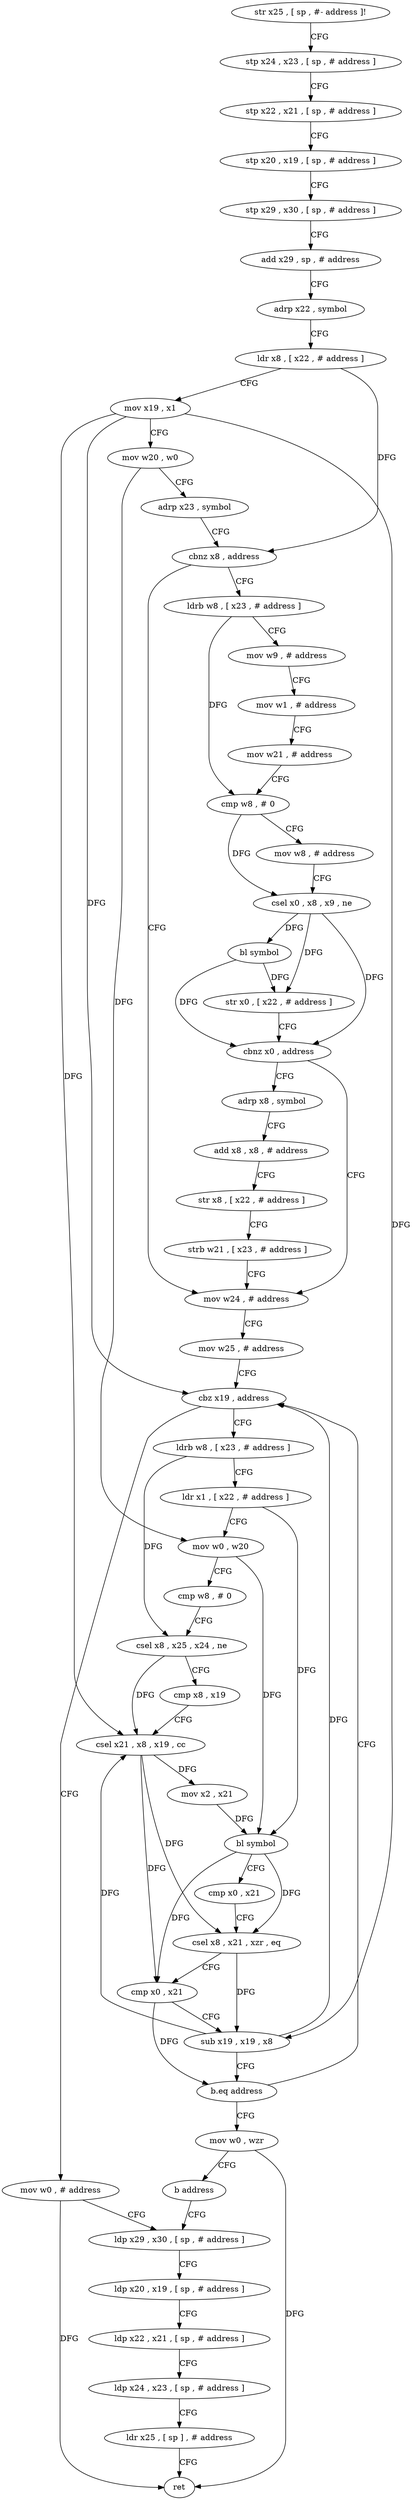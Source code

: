 digraph "func" {
"4227536" [label = "str x25 , [ sp , #- address ]!" ]
"4227540" [label = "stp x24 , x23 , [ sp , # address ]" ]
"4227544" [label = "stp x22 , x21 , [ sp , # address ]" ]
"4227548" [label = "stp x20 , x19 , [ sp , # address ]" ]
"4227552" [label = "stp x29 , x30 , [ sp , # address ]" ]
"4227556" [label = "add x29 , sp , # address" ]
"4227560" [label = "adrp x22 , symbol" ]
"4227564" [label = "ldr x8 , [ x22 , # address ]" ]
"4227568" [label = "mov x19 , x1" ]
"4227572" [label = "mov w20 , w0" ]
"4227576" [label = "adrp x23 , symbol" ]
"4227580" [label = "cbnz x8 , address" ]
"4227640" [label = "mov w24 , # address" ]
"4227584" [label = "ldrb w8 , [ x23 , # address ]" ]
"4227644" [label = "mov w25 , # address" ]
"4227648" [label = "cbz x19 , address" ]
"4227588" [label = "mov w9 , # address" ]
"4227592" [label = "mov w1 , # address" ]
"4227596" [label = "mov w21 , # address" ]
"4227600" [label = "cmp w8 , # 0" ]
"4227604" [label = "mov w8 , # address" ]
"4227608" [label = "csel x0 , x8 , x9 , ne" ]
"4227612" [label = "bl symbol" ]
"4227616" [label = "str x0 , [ x22 , # address ]" ]
"4227620" [label = "cbnz x0 , address" ]
"4227624" [label = "adrp x8 , symbol" ]
"4227716" [label = "mov w0 , # address" ]
"4227720" [label = "ldp x29 , x30 , [ sp , # address ]" ]
"4227652" [label = "ldrb w8 , [ x23 , # address ]" ]
"4227656" [label = "ldr x1 , [ x22 , # address ]" ]
"4227660" [label = "mov w0 , w20" ]
"4227664" [label = "cmp w8 , # 0" ]
"4227668" [label = "csel x8 , x25 , x24 , ne" ]
"4227672" [label = "cmp x8 , x19" ]
"4227676" [label = "csel x21 , x8 , x19 , cc" ]
"4227680" [label = "mov x2 , x21" ]
"4227684" [label = "bl symbol" ]
"4227688" [label = "cmp x0 , x21" ]
"4227692" [label = "csel x8 , x21 , xzr , eq" ]
"4227696" [label = "cmp x0 , x21" ]
"4227700" [label = "sub x19 , x19 , x8" ]
"4227704" [label = "b.eq address" ]
"4227708" [label = "mov w0 , wzr" ]
"4227628" [label = "add x8 , x8 , # address" ]
"4227632" [label = "str x8 , [ x22 , # address ]" ]
"4227636" [label = "strb w21 , [ x23 , # address ]" ]
"4227712" [label = "b address" ]
"4227724" [label = "ldp x20 , x19 , [ sp , # address ]" ]
"4227728" [label = "ldp x22 , x21 , [ sp , # address ]" ]
"4227732" [label = "ldp x24 , x23 , [ sp , # address ]" ]
"4227736" [label = "ldr x25 , [ sp ] , # address" ]
"4227740" [label = "ret" ]
"4227536" -> "4227540" [ label = "CFG" ]
"4227540" -> "4227544" [ label = "CFG" ]
"4227544" -> "4227548" [ label = "CFG" ]
"4227548" -> "4227552" [ label = "CFG" ]
"4227552" -> "4227556" [ label = "CFG" ]
"4227556" -> "4227560" [ label = "CFG" ]
"4227560" -> "4227564" [ label = "CFG" ]
"4227564" -> "4227568" [ label = "CFG" ]
"4227564" -> "4227580" [ label = "DFG" ]
"4227568" -> "4227572" [ label = "CFG" ]
"4227568" -> "4227648" [ label = "DFG" ]
"4227568" -> "4227676" [ label = "DFG" ]
"4227568" -> "4227700" [ label = "DFG" ]
"4227572" -> "4227576" [ label = "CFG" ]
"4227572" -> "4227660" [ label = "DFG" ]
"4227576" -> "4227580" [ label = "CFG" ]
"4227580" -> "4227640" [ label = "CFG" ]
"4227580" -> "4227584" [ label = "CFG" ]
"4227640" -> "4227644" [ label = "CFG" ]
"4227584" -> "4227588" [ label = "CFG" ]
"4227584" -> "4227600" [ label = "DFG" ]
"4227644" -> "4227648" [ label = "CFG" ]
"4227648" -> "4227716" [ label = "CFG" ]
"4227648" -> "4227652" [ label = "CFG" ]
"4227588" -> "4227592" [ label = "CFG" ]
"4227592" -> "4227596" [ label = "CFG" ]
"4227596" -> "4227600" [ label = "CFG" ]
"4227600" -> "4227604" [ label = "CFG" ]
"4227600" -> "4227608" [ label = "DFG" ]
"4227604" -> "4227608" [ label = "CFG" ]
"4227608" -> "4227612" [ label = "DFG" ]
"4227608" -> "4227616" [ label = "DFG" ]
"4227608" -> "4227620" [ label = "DFG" ]
"4227612" -> "4227616" [ label = "DFG" ]
"4227612" -> "4227620" [ label = "DFG" ]
"4227616" -> "4227620" [ label = "CFG" ]
"4227620" -> "4227640" [ label = "CFG" ]
"4227620" -> "4227624" [ label = "CFG" ]
"4227624" -> "4227628" [ label = "CFG" ]
"4227716" -> "4227720" [ label = "CFG" ]
"4227716" -> "4227740" [ label = "DFG" ]
"4227720" -> "4227724" [ label = "CFG" ]
"4227652" -> "4227656" [ label = "CFG" ]
"4227652" -> "4227668" [ label = "DFG" ]
"4227656" -> "4227660" [ label = "CFG" ]
"4227656" -> "4227684" [ label = "DFG" ]
"4227660" -> "4227664" [ label = "CFG" ]
"4227660" -> "4227684" [ label = "DFG" ]
"4227664" -> "4227668" [ label = "CFG" ]
"4227668" -> "4227672" [ label = "CFG" ]
"4227668" -> "4227676" [ label = "DFG" ]
"4227672" -> "4227676" [ label = "CFG" ]
"4227676" -> "4227680" [ label = "DFG" ]
"4227676" -> "4227692" [ label = "DFG" ]
"4227676" -> "4227696" [ label = "DFG" ]
"4227680" -> "4227684" [ label = "DFG" ]
"4227684" -> "4227688" [ label = "CFG" ]
"4227684" -> "4227692" [ label = "DFG" ]
"4227684" -> "4227696" [ label = "DFG" ]
"4227688" -> "4227692" [ label = "CFG" ]
"4227692" -> "4227696" [ label = "CFG" ]
"4227692" -> "4227700" [ label = "DFG" ]
"4227696" -> "4227700" [ label = "CFG" ]
"4227696" -> "4227704" [ label = "DFG" ]
"4227700" -> "4227704" [ label = "CFG" ]
"4227700" -> "4227648" [ label = "DFG" ]
"4227700" -> "4227676" [ label = "DFG" ]
"4227704" -> "4227648" [ label = "CFG" ]
"4227704" -> "4227708" [ label = "CFG" ]
"4227708" -> "4227712" [ label = "CFG" ]
"4227708" -> "4227740" [ label = "DFG" ]
"4227628" -> "4227632" [ label = "CFG" ]
"4227632" -> "4227636" [ label = "CFG" ]
"4227636" -> "4227640" [ label = "CFG" ]
"4227712" -> "4227720" [ label = "CFG" ]
"4227724" -> "4227728" [ label = "CFG" ]
"4227728" -> "4227732" [ label = "CFG" ]
"4227732" -> "4227736" [ label = "CFG" ]
"4227736" -> "4227740" [ label = "CFG" ]
}
